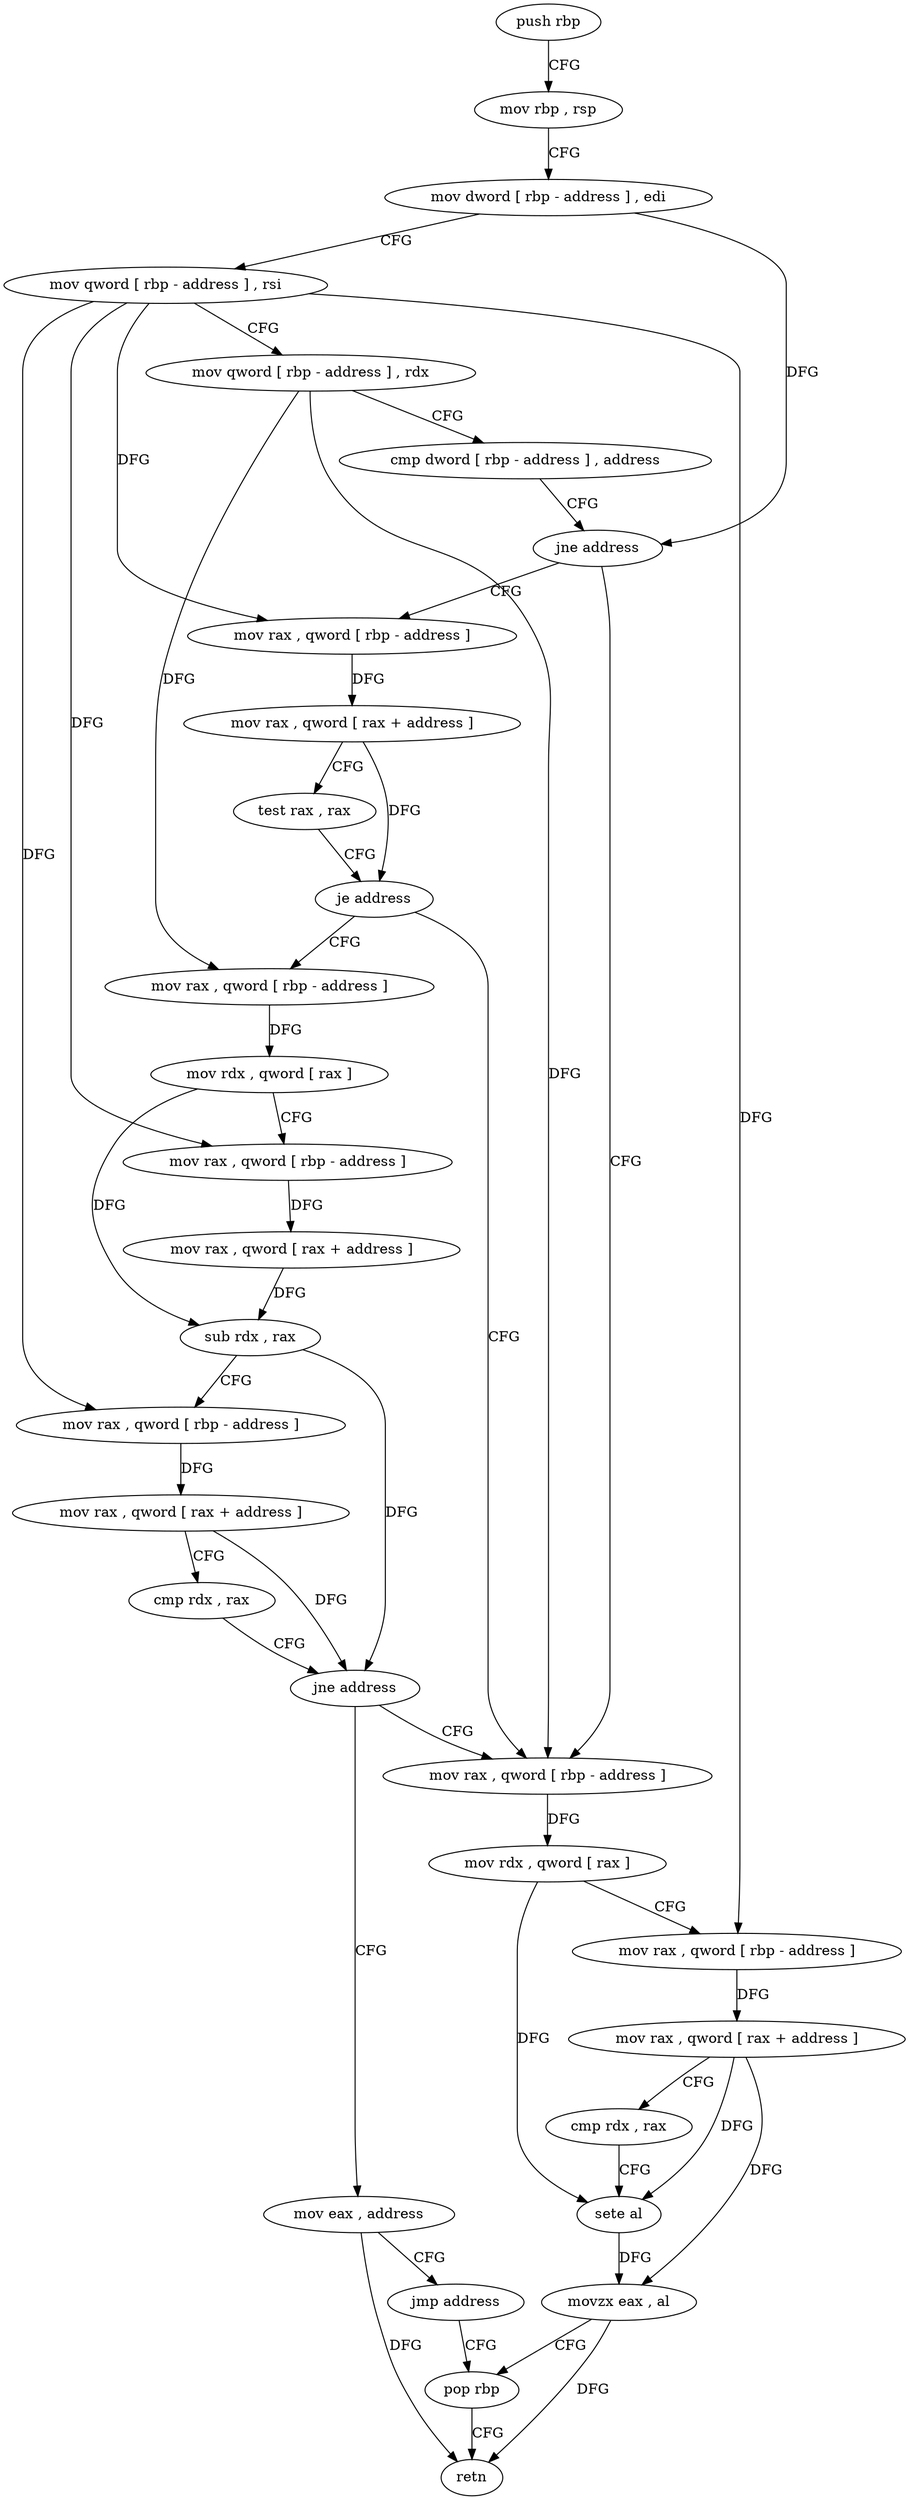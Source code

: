 digraph "func" {
"4277076" [label = "push rbp" ]
"4277077" [label = "mov rbp , rsp" ]
"4277080" [label = "mov dword [ rbp - address ] , edi" ]
"4277083" [label = "mov qword [ rbp - address ] , rsi" ]
"4277087" [label = "mov qword [ rbp - address ] , rdx" ]
"4277091" [label = "cmp dword [ rbp - address ] , address" ]
"4277095" [label = "jne address" ]
"4277148" [label = "mov rax , qword [ rbp - address ]" ]
"4277097" [label = "mov rax , qword [ rbp - address ]" ]
"4277152" [label = "mov rdx , qword [ rax ]" ]
"4277155" [label = "mov rax , qword [ rbp - address ]" ]
"4277159" [label = "mov rax , qword [ rax + address ]" ]
"4277163" [label = "cmp rdx , rax" ]
"4277166" [label = "sete al" ]
"4277169" [label = "movzx eax , al" ]
"4277172" [label = "pop rbp" ]
"4277101" [label = "mov rax , qword [ rax + address ]" ]
"4277105" [label = "test rax , rax" ]
"4277108" [label = "je address" ]
"4277110" [label = "mov rax , qword [ rbp - address ]" ]
"4277114" [label = "mov rdx , qword [ rax ]" ]
"4277117" [label = "mov rax , qword [ rbp - address ]" ]
"4277121" [label = "mov rax , qword [ rax + address ]" ]
"4277125" [label = "sub rdx , rax" ]
"4277128" [label = "mov rax , qword [ rbp - address ]" ]
"4277132" [label = "mov rax , qword [ rax + address ]" ]
"4277136" [label = "cmp rdx , rax" ]
"4277139" [label = "jne address" ]
"4277141" [label = "mov eax , address" ]
"4277146" [label = "jmp address" ]
"4277173" [label = "retn" ]
"4277076" -> "4277077" [ label = "CFG" ]
"4277077" -> "4277080" [ label = "CFG" ]
"4277080" -> "4277083" [ label = "CFG" ]
"4277080" -> "4277095" [ label = "DFG" ]
"4277083" -> "4277087" [ label = "CFG" ]
"4277083" -> "4277155" [ label = "DFG" ]
"4277083" -> "4277097" [ label = "DFG" ]
"4277083" -> "4277117" [ label = "DFG" ]
"4277083" -> "4277128" [ label = "DFG" ]
"4277087" -> "4277091" [ label = "CFG" ]
"4277087" -> "4277148" [ label = "DFG" ]
"4277087" -> "4277110" [ label = "DFG" ]
"4277091" -> "4277095" [ label = "CFG" ]
"4277095" -> "4277148" [ label = "CFG" ]
"4277095" -> "4277097" [ label = "CFG" ]
"4277148" -> "4277152" [ label = "DFG" ]
"4277097" -> "4277101" [ label = "DFG" ]
"4277152" -> "4277155" [ label = "CFG" ]
"4277152" -> "4277166" [ label = "DFG" ]
"4277155" -> "4277159" [ label = "DFG" ]
"4277159" -> "4277163" [ label = "CFG" ]
"4277159" -> "4277166" [ label = "DFG" ]
"4277159" -> "4277169" [ label = "DFG" ]
"4277163" -> "4277166" [ label = "CFG" ]
"4277166" -> "4277169" [ label = "DFG" ]
"4277169" -> "4277172" [ label = "CFG" ]
"4277169" -> "4277173" [ label = "DFG" ]
"4277172" -> "4277173" [ label = "CFG" ]
"4277101" -> "4277105" [ label = "CFG" ]
"4277101" -> "4277108" [ label = "DFG" ]
"4277105" -> "4277108" [ label = "CFG" ]
"4277108" -> "4277148" [ label = "CFG" ]
"4277108" -> "4277110" [ label = "CFG" ]
"4277110" -> "4277114" [ label = "DFG" ]
"4277114" -> "4277117" [ label = "CFG" ]
"4277114" -> "4277125" [ label = "DFG" ]
"4277117" -> "4277121" [ label = "DFG" ]
"4277121" -> "4277125" [ label = "DFG" ]
"4277125" -> "4277128" [ label = "CFG" ]
"4277125" -> "4277139" [ label = "DFG" ]
"4277128" -> "4277132" [ label = "DFG" ]
"4277132" -> "4277136" [ label = "CFG" ]
"4277132" -> "4277139" [ label = "DFG" ]
"4277136" -> "4277139" [ label = "CFG" ]
"4277139" -> "4277148" [ label = "CFG" ]
"4277139" -> "4277141" [ label = "CFG" ]
"4277141" -> "4277146" [ label = "CFG" ]
"4277141" -> "4277173" [ label = "DFG" ]
"4277146" -> "4277172" [ label = "CFG" ]
}
